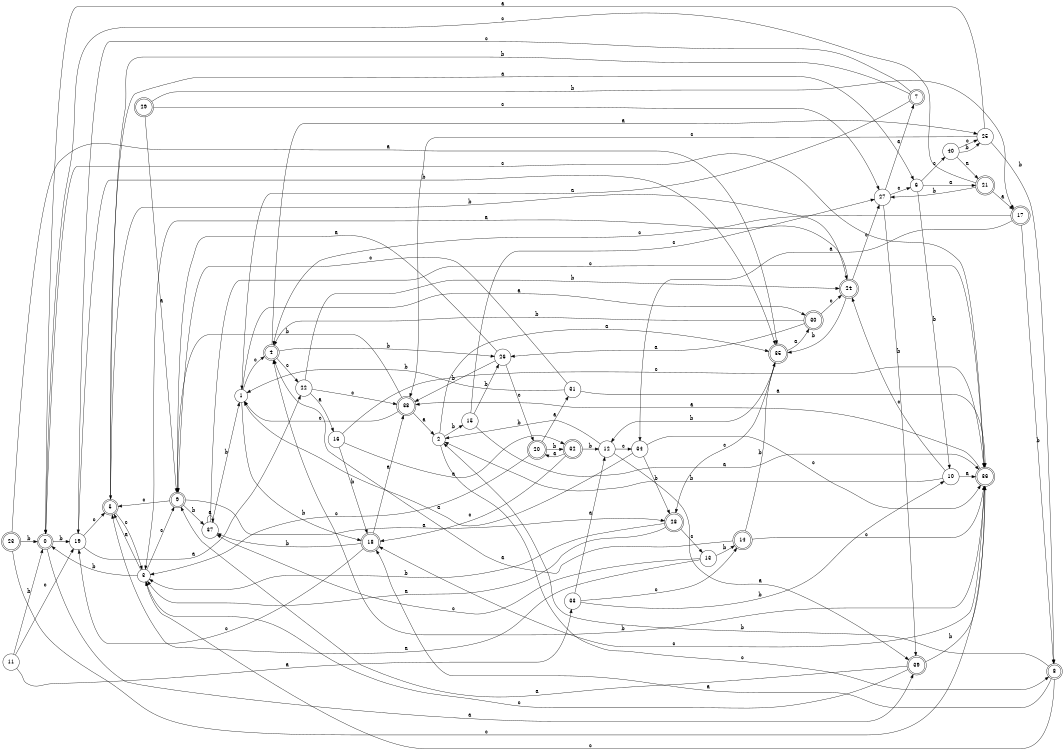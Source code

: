 digraph n33_6 {
__start0 [label="" shape="none"];

rankdir=LR;
size="8,5";

s0 [style="rounded,filled", color="black", fillcolor="white" shape="doublecircle", label="0"];
s1 [style="filled", color="black", fillcolor="white" shape="circle", label="1"];
s2 [style="filled", color="black", fillcolor="white" shape="circle", label="2"];
s3 [style="filled", color="black", fillcolor="white" shape="circle", label="3"];
s4 [style="rounded,filled", color="black", fillcolor="white" shape="doublecircle", label="4"];
s5 [style="rounded,filled", color="black", fillcolor="white" shape="doublecircle", label="5"];
s6 [style="filled", color="black", fillcolor="white" shape="circle", label="6"];
s7 [style="rounded,filled", color="black", fillcolor="white" shape="doublecircle", label="7"];
s8 [style="rounded,filled", color="black", fillcolor="white" shape="doublecircle", label="8"];
s9 [style="rounded,filled", color="black", fillcolor="white" shape="doublecircle", label="9"];
s10 [style="filled", color="black", fillcolor="white" shape="circle", label="10"];
s11 [style="filled", color="black", fillcolor="white" shape="circle", label="11"];
s12 [style="filled", color="black", fillcolor="white" shape="circle", label="12"];
s13 [style="filled", color="black", fillcolor="white" shape="circle", label="13"];
s14 [style="rounded,filled", color="black", fillcolor="white" shape="doublecircle", label="14"];
s15 [style="filled", color="black", fillcolor="white" shape="circle", label="15"];
s16 [style="filled", color="black", fillcolor="white" shape="circle", label="16"];
s17 [style="rounded,filled", color="black", fillcolor="white" shape="doublecircle", label="17"];
s18 [style="rounded,filled", color="black", fillcolor="white" shape="doublecircle", label="18"];
s19 [style="filled", color="black", fillcolor="white" shape="circle", label="19"];
s20 [style="rounded,filled", color="black", fillcolor="white" shape="doublecircle", label="20"];
s21 [style="rounded,filled", color="black", fillcolor="white" shape="doublecircle", label="21"];
s22 [style="filled", color="black", fillcolor="white" shape="circle", label="22"];
s23 [style="rounded,filled", color="black", fillcolor="white" shape="doublecircle", label="23"];
s24 [style="rounded,filled", color="black", fillcolor="white" shape="doublecircle", label="24"];
s25 [style="filled", color="black", fillcolor="white" shape="circle", label="25"];
s26 [style="filled", color="black", fillcolor="white" shape="circle", label="26"];
s27 [style="filled", color="black", fillcolor="white" shape="circle", label="27"];
s28 [style="rounded,filled", color="black", fillcolor="white" shape="doublecircle", label="28"];
s29 [style="rounded,filled", color="black", fillcolor="white" shape="doublecircle", label="29"];
s30 [style="rounded,filled", color="black", fillcolor="white" shape="doublecircle", label="30"];
s31 [style="filled", color="black", fillcolor="white" shape="circle", label="31"];
s32 [style="rounded,filled", color="black", fillcolor="white" shape="doublecircle", label="32"];
s33 [style="filled", color="black", fillcolor="white" shape="circle", label="33"];
s34 [style="filled", color="black", fillcolor="white" shape="circle", label="34"];
s35 [style="rounded,filled", color="black", fillcolor="white" shape="doublecircle", label="35"];
s36 [style="rounded,filled", color="black", fillcolor="white" shape="doublecircle", label="36"];
s37 [style="filled", color="black", fillcolor="white" shape="circle", label="37"];
s38 [style="rounded,filled", color="black", fillcolor="white" shape="doublecircle", label="38"];
s39 [style="rounded,filled", color="black", fillcolor="white" shape="doublecircle", label="39"];
s40 [style="filled", color="black", fillcolor="white" shape="circle", label="40"];
s0 -> s39 [label="a"];
s0 -> s19 [label="b"];
s0 -> s36 [label="c"];
s1 -> s30 [label="a"];
s1 -> s18 [label="b"];
s1 -> s4 [label="c"];
s2 -> s35 [label="a"];
s2 -> s15 [label="b"];
s2 -> s8 [label="c"];
s3 -> s5 [label="a"];
s3 -> s0 [label="b"];
s3 -> s9 [label="c"];
s4 -> s25 [label="a"];
s4 -> s26 [label="b"];
s4 -> s22 [label="c"];
s5 -> s6 [label="a"];
s5 -> s24 [label="b"];
s5 -> s3 [label="c"];
s6 -> s21 [label="a"];
s6 -> s10 [label="b"];
s6 -> s40 [label="c"];
s7 -> s1 [label="a"];
s7 -> s5 [label="b"];
s7 -> s19 [label="c"];
s8 -> s18 [label="a"];
s8 -> s2 [label="b"];
s8 -> s3 [label="c"];
s9 -> s28 [label="a"];
s9 -> s37 [label="b"];
s9 -> s5 [label="c"];
s10 -> s36 [label="a"];
s10 -> s2 [label="b"];
s10 -> s24 [label="c"];
s11 -> s33 [label="a"];
s11 -> s0 [label="b"];
s11 -> s19 [label="c"];
s12 -> s39 [label="a"];
s12 -> s2 [label="b"];
s12 -> s34 [label="c"];
s13 -> s5 [label="a"];
s13 -> s14 [label="b"];
s13 -> s37 [label="c"];
s14 -> s4 [label="a"];
s14 -> s35 [label="b"];
s14 -> s36 [label="c"];
s15 -> s36 [label="a"];
s15 -> s26 [label="b"];
s15 -> s27 [label="c"];
s16 -> s32 [label="a"];
s16 -> s18 [label="b"];
s16 -> s36 [label="c"];
s17 -> s34 [label="a"];
s17 -> s8 [label="b"];
s17 -> s4 [label="c"];
s18 -> s38 [label="a"];
s18 -> s37 [label="b"];
s18 -> s19 [label="c"];
s19 -> s22 [label="a"];
s19 -> s35 [label="b"];
s19 -> s5 [label="c"];
s20 -> s31 [label="a"];
s20 -> s32 [label="b"];
s20 -> s3 [label="c"];
s21 -> s17 [label="a"];
s21 -> s27 [label="b"];
s21 -> s0 [label="c"];
s22 -> s16 [label="a"];
s22 -> s24 [label="b"];
s22 -> s38 [label="c"];
s23 -> s35 [label="a"];
s23 -> s0 [label="b"];
s23 -> s36 [label="c"];
s24 -> s3 [label="a"];
s24 -> s35 [label="b"];
s24 -> s27 [label="c"];
s25 -> s0 [label="a"];
s25 -> s8 [label="b"];
s25 -> s38 [label="c"];
s26 -> s9 [label="a"];
s26 -> s38 [label="b"];
s26 -> s20 [label="c"];
s27 -> s7 [label="a"];
s27 -> s39 [label="b"];
s27 -> s6 [label="c"];
s28 -> s3 [label="a"];
s28 -> s3 [label="b"];
s28 -> s13 [label="c"];
s29 -> s9 [label="a"];
s29 -> s17 [label="b"];
s29 -> s27 [label="c"];
s30 -> s26 [label="a"];
s30 -> s4 [label="b"];
s30 -> s24 [label="c"];
s31 -> s36 [label="a"];
s31 -> s1 [label="b"];
s31 -> s9 [label="c"];
s32 -> s20 [label="a"];
s32 -> s12 [label="b"];
s32 -> s18 [label="c"];
s33 -> s12 [label="a"];
s33 -> s10 [label="b"];
s33 -> s14 [label="c"];
s34 -> s1 [label="a"];
s34 -> s28 [label="b"];
s34 -> s36 [label="c"];
s35 -> s30 [label="a"];
s35 -> s12 [label="b"];
s35 -> s28 [label="c"];
s36 -> s38 [label="a"];
s36 -> s4 [label="b"];
s36 -> s18 [label="c"];
s37 -> s37 [label="a"];
s37 -> s1 [label="b"];
s37 -> s36 [label="c"];
s38 -> s2 [label="a"];
s38 -> s9 [label="b"];
s38 -> s1 [label="c"];
s39 -> s9 [label="a"];
s39 -> s36 [label="b"];
s39 -> s3 [label="c"];
s40 -> s21 [label="a"];
s40 -> s25 [label="b"];
s40 -> s25 [label="c"];

}